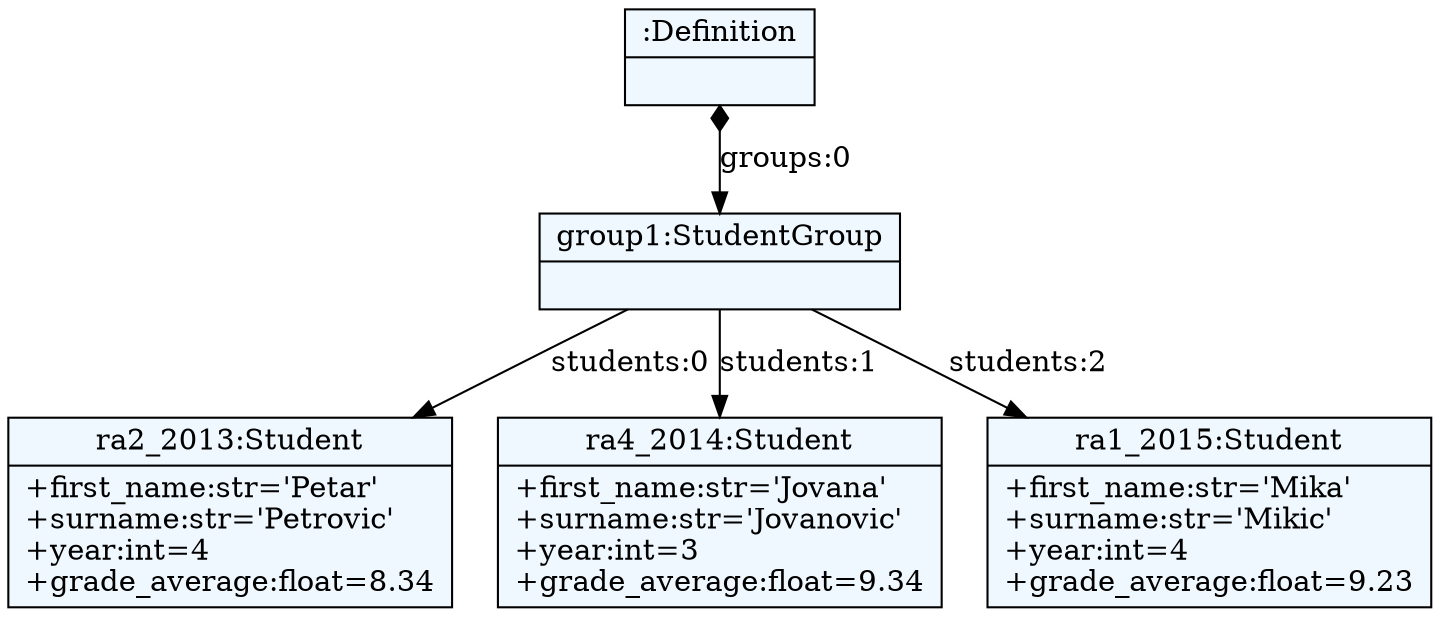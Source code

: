 
    digraph xtext {
    fontname = "Bitstream Vera Sans"
    fontsize = 8
    node[
        shape=record,
        style=filled,
        fillcolor=aliceblue
    ]
    nodesep = 0.3
    edge[dir=black,arrowtail=empty]


140110399270528 -> 140110398726832 [label="groups:0" arrowtail=diamond dir=both]
140110398726832 -> 140110398726440 [label="students:0" ]
140110398726440[label="{ra2_2013:Student|+first_name:str='Petar'\l+surname:str='Petrovic'\l+year:int=4\l+grade_average:float=8.34\l}"]
140110398726832 -> 140110398726888 [label="students:1" ]
140110398726888[label="{ra4_2014:Student|+first_name:str='Jovana'\l+surname:str='Jovanovic'\l+year:int=3\l+grade_average:float=9.34\l}"]
140110398726832 -> 140110398727224 [label="students:2" ]
140110398727224[label="{ra1_2015:Student|+first_name:str='Mika'\l+surname:str='Mikic'\l+year:int=4\l+grade_average:float=9.23\l}"]
140110398726832[label="{group1:StudentGroup|}"]
140110399270528[label="{:Definition|}"]

}
